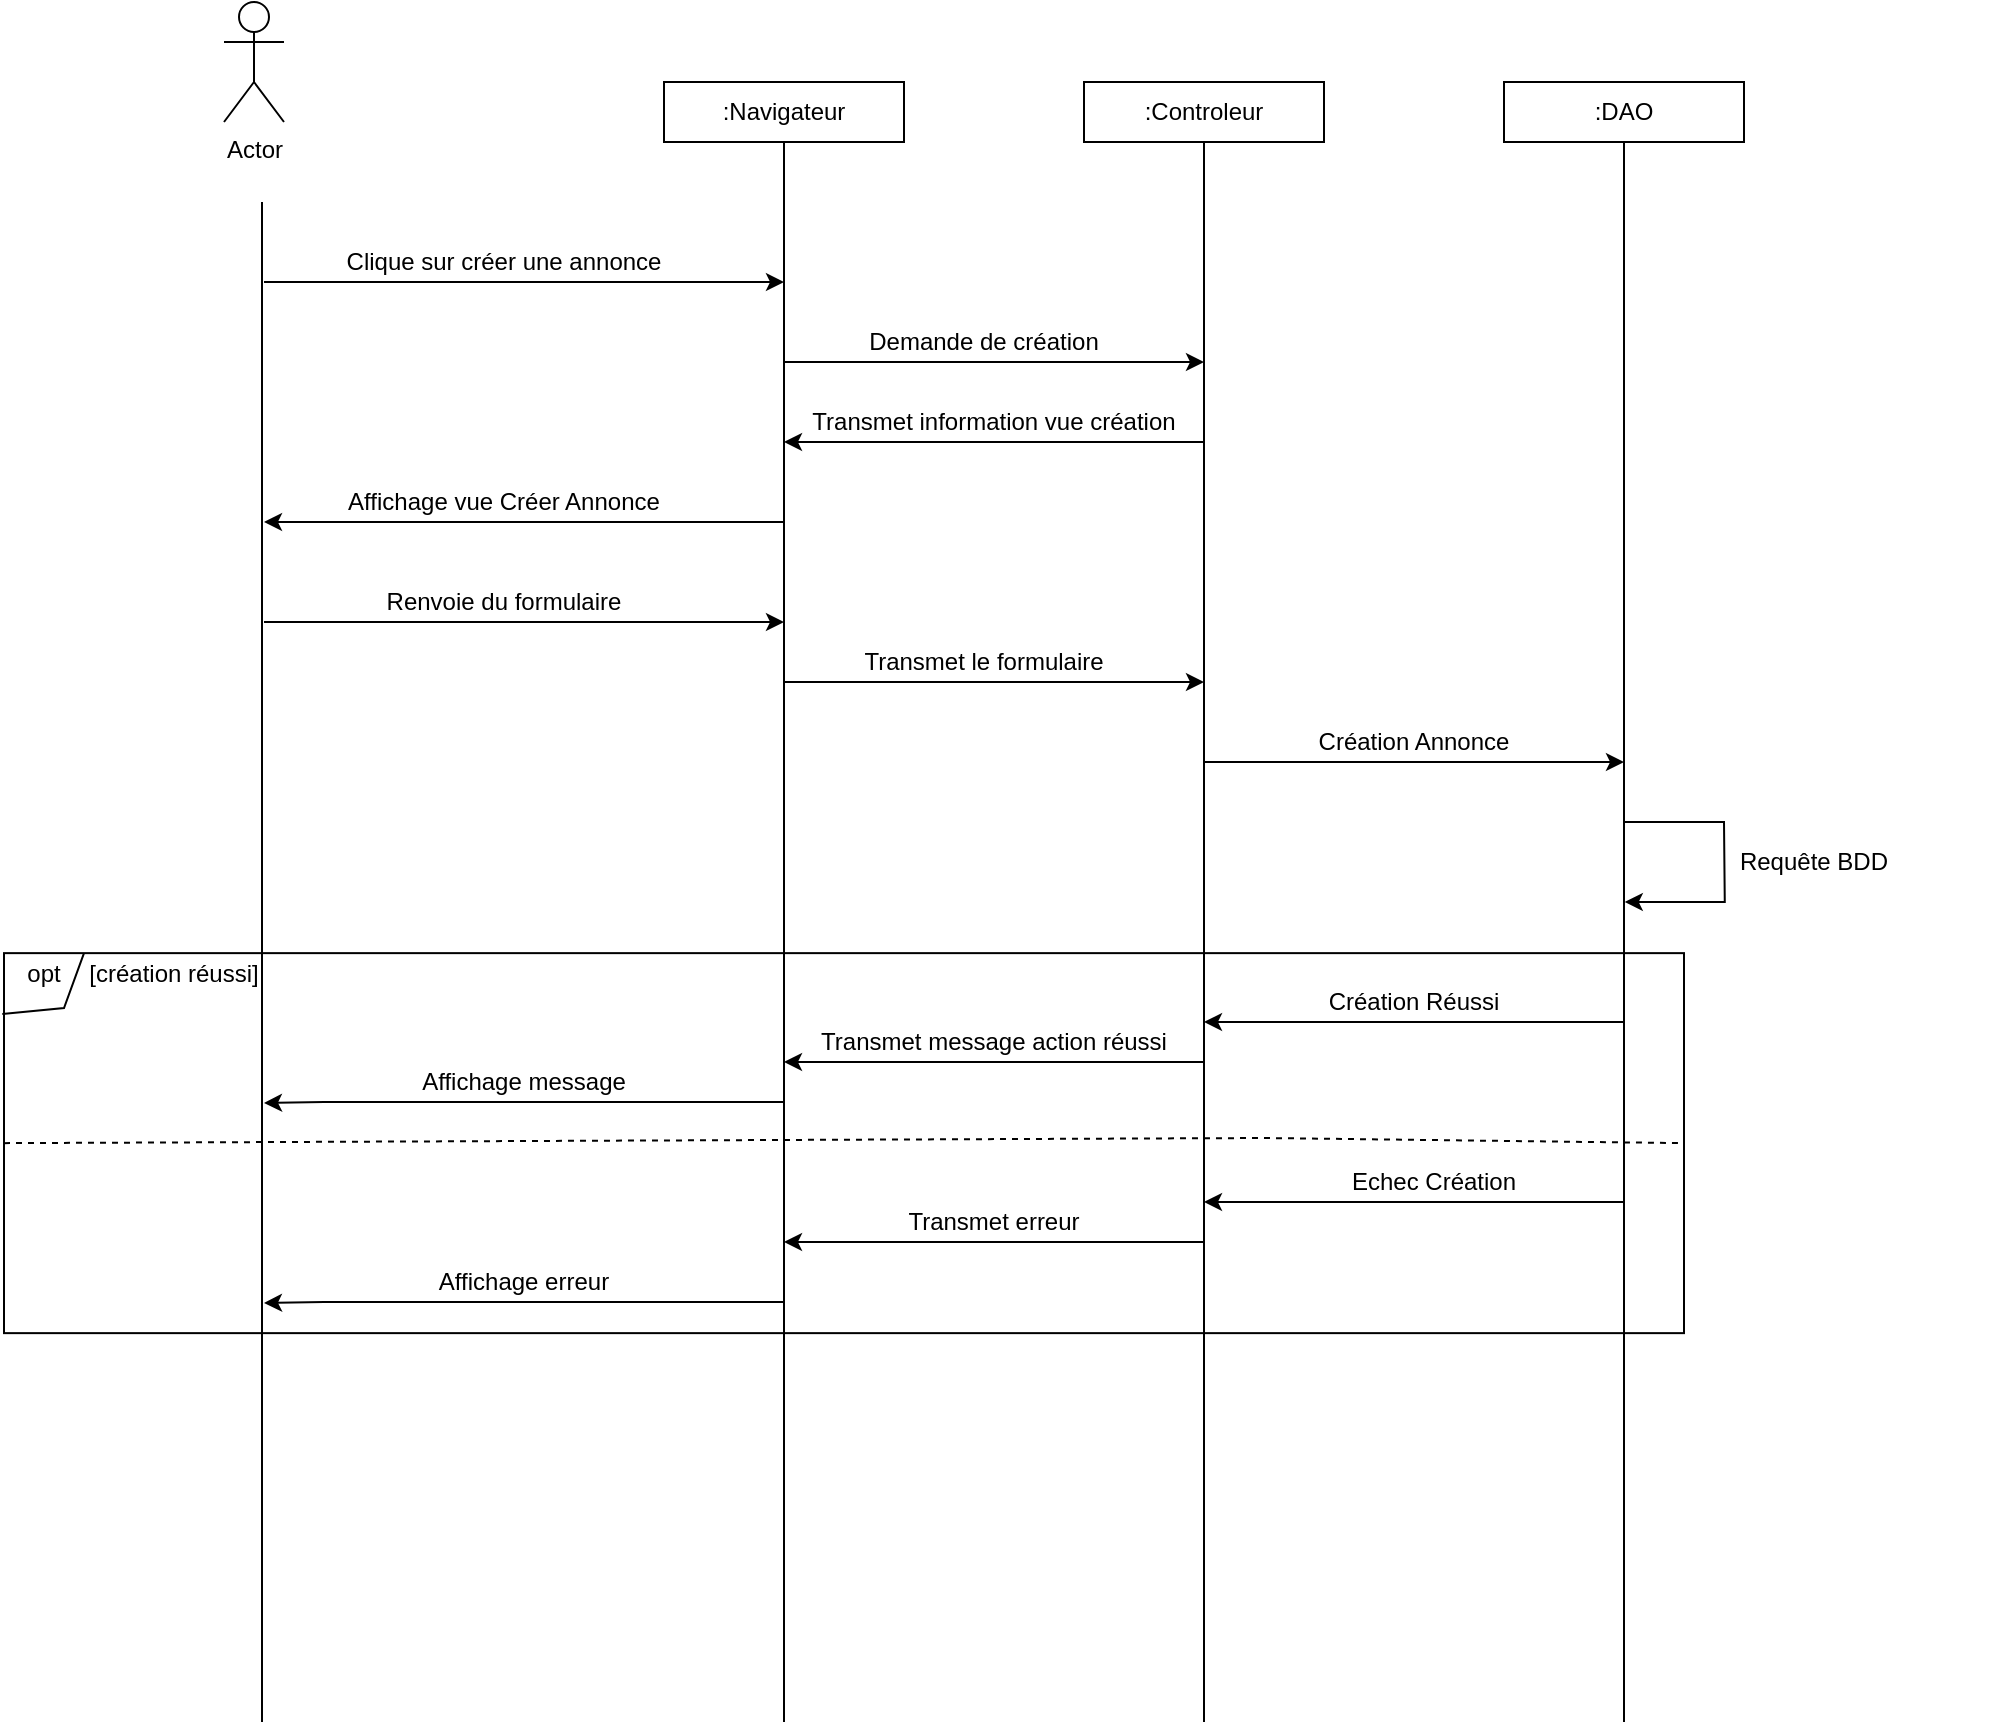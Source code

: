 <mxfile version="13.9.2" type="device"><diagram id="b0dSASU0wKWJJc0MV1LJ" name="Page-1"><mxGraphModel dx="1404" dy="2358" grid="1" gridSize="10" guides="1" tooltips="1" connect="1" arrows="1" fold="1" page="1" pageScale="1" pageWidth="850" pageHeight="1100" math="0" shadow="0"><root><mxCell id="0"/><mxCell id="1" parent="0"/><mxCell id="Hm2EoPnyPH9NpE3z0XnZ-2" value="" style="rounded=0;whiteSpace=wrap;html=1;" vertex="1" parent="1"><mxGeometry x="130" y="415.57" width="840" height="190" as="geometry"/></mxCell><mxCell id="Hm2EoPnyPH9NpE3z0XnZ-3" value="Actor" style="shape=umlActor;verticalLabelPosition=bottom;verticalAlign=top;html=1;outlineConnect=0;" vertex="1" parent="1"><mxGeometry x="240" y="-60" width="30" height="60" as="geometry"/></mxCell><mxCell id="Hm2EoPnyPH9NpE3z0XnZ-4" value=":Navigateur" style="rounded=0;whiteSpace=wrap;html=1;" vertex="1" parent="1"><mxGeometry x="460" y="-20" width="120" height="30" as="geometry"/></mxCell><mxCell id="Hm2EoPnyPH9NpE3z0XnZ-5" value="" style="endArrow=none;html=1;" edge="1" parent="1"><mxGeometry width="50" height="50" relative="1" as="geometry"><mxPoint x="259" y="800" as="sourcePoint"/><mxPoint x="259" y="40" as="targetPoint"/></mxGeometry></mxCell><mxCell id="Hm2EoPnyPH9NpE3z0XnZ-6" value="" style="endArrow=none;html=1;entryX=0.5;entryY=1;entryDx=0;entryDy=0;" edge="1" parent="1" target="Hm2EoPnyPH9NpE3z0XnZ-4"><mxGeometry width="50" height="50" relative="1" as="geometry"><mxPoint x="520" y="800" as="sourcePoint"/><mxPoint x="440" y="300" as="targetPoint"/></mxGeometry></mxCell><mxCell id="Hm2EoPnyPH9NpE3z0XnZ-7" value=":Controleur" style="rounded=0;whiteSpace=wrap;html=1;" vertex="1" parent="1"><mxGeometry x="670" y="-20" width="120" height="30" as="geometry"/></mxCell><mxCell id="Hm2EoPnyPH9NpE3z0XnZ-8" value="" style="endArrow=none;html=1;entryX=0.5;entryY=1;entryDx=0;entryDy=0;" edge="1" parent="1" target="Hm2EoPnyPH9NpE3z0XnZ-7"><mxGeometry width="50" height="50" relative="1" as="geometry"><mxPoint x="730" y="800" as="sourcePoint"/><mxPoint x="650" y="300" as="targetPoint"/></mxGeometry></mxCell><mxCell id="Hm2EoPnyPH9NpE3z0XnZ-9" value=":DAO" style="rounded=0;whiteSpace=wrap;html=1;" vertex="1" parent="1"><mxGeometry x="880" y="-20" width="120" height="30" as="geometry"/></mxCell><mxCell id="Hm2EoPnyPH9NpE3z0XnZ-10" value="" style="endArrow=none;html=1;entryX=0.5;entryY=1;entryDx=0;entryDy=0;" edge="1" parent="1" target="Hm2EoPnyPH9NpE3z0XnZ-9"><mxGeometry width="50" height="50" relative="1" as="geometry"><mxPoint x="940" y="800" as="sourcePoint"/><mxPoint x="940" y="85" as="targetPoint"/></mxGeometry></mxCell><mxCell id="Hm2EoPnyPH9NpE3z0XnZ-22" value="" style="endArrow=none;dashed=1;html=1;exitX=0;exitY=0.5;exitDx=0;exitDy=0;entryX=1;entryY=0.5;entryDx=0;entryDy=0;" edge="1" parent="1" source="Hm2EoPnyPH9NpE3z0XnZ-2" target="Hm2EoPnyPH9NpE3z0XnZ-2"><mxGeometry width="50" height="50" relative="1" as="geometry"><mxPoint x="391.01" y="352.57" as="sourcePoint"/><mxPoint x="441.01" y="302.57" as="targetPoint"/><Array as="points"><mxPoint x="761.01" y="508"/></Array></mxGeometry></mxCell><mxCell id="Hm2EoPnyPH9NpE3z0XnZ-24" value="" style="endArrow=none;html=1;exitX=-0.001;exitY=0.16;exitDx=0;exitDy=0;exitPerimeter=0;rounded=0;entryX=1;entryY=0;entryDx=0;entryDy=0;" edge="1" parent="1" source="Hm2EoPnyPH9NpE3z0XnZ-2" target="Hm2EoPnyPH9NpE3z0XnZ-73"><mxGeometry width="50" height="50" relative="1" as="geometry"><mxPoint x="391.01" y="392.57" as="sourcePoint"/><mxPoint x="201.01" y="392.57" as="targetPoint"/><Array as="points"><mxPoint x="160" y="443"/></Array></mxGeometry></mxCell><mxCell id="Hm2EoPnyPH9NpE3z0XnZ-47" value="" style="endArrow=classic;html=1;" edge="1" parent="1"><mxGeometry width="50" height="50" relative="1" as="geometry"><mxPoint x="260" y="80" as="sourcePoint"/><mxPoint x="520" y="80" as="targetPoint"/></mxGeometry></mxCell><mxCell id="Hm2EoPnyPH9NpE3z0XnZ-48" value="Clique sur créer une annonce" style="text;html=1;strokeColor=none;fillColor=none;align=center;verticalAlign=middle;whiteSpace=wrap;rounded=0;" vertex="1" parent="1"><mxGeometry x="290" y="60" width="180" height="20" as="geometry"/></mxCell><mxCell id="Hm2EoPnyPH9NpE3z0XnZ-49" value="" style="endArrow=classic;html=1;" edge="1" parent="1"><mxGeometry width="50" height="50" relative="1" as="geometry"><mxPoint x="520" y="120" as="sourcePoint"/><mxPoint x="730" y="120" as="targetPoint"/></mxGeometry></mxCell><mxCell id="Hm2EoPnyPH9NpE3z0XnZ-50" value="Demande de création" style="text;html=1;strokeColor=none;fillColor=none;align=center;verticalAlign=middle;whiteSpace=wrap;rounded=0;" vertex="1" parent="1"><mxGeometry x="530" y="100" width="180" height="20" as="geometry"/></mxCell><mxCell id="Hm2EoPnyPH9NpE3z0XnZ-51" value="" style="endArrow=classic;html=1;" edge="1" parent="1"><mxGeometry width="50" height="50" relative="1" as="geometry"><mxPoint x="730" y="160" as="sourcePoint"/><mxPoint x="520" y="160" as="targetPoint"/></mxGeometry></mxCell><mxCell id="Hm2EoPnyPH9NpE3z0XnZ-52" value="Transmet information vue création" style="text;html=1;strokeColor=none;fillColor=none;align=center;verticalAlign=middle;whiteSpace=wrap;rounded=0;" vertex="1" parent="1"><mxGeometry x="530" y="140" width="190" height="20" as="geometry"/></mxCell><mxCell id="Hm2EoPnyPH9NpE3z0XnZ-53" value="" style="endArrow=none;html=1;startArrow=classic;startFill=1;endFill=0;" edge="1" parent="1"><mxGeometry width="50" height="50" relative="1" as="geometry"><mxPoint x="260" y="200" as="sourcePoint"/><mxPoint x="520" y="200" as="targetPoint"/></mxGeometry></mxCell><mxCell id="Hm2EoPnyPH9NpE3z0XnZ-54" value="Affichage vue Créer Annonce" style="text;html=1;strokeColor=none;fillColor=none;align=center;verticalAlign=middle;whiteSpace=wrap;rounded=0;" vertex="1" parent="1"><mxGeometry x="290" y="180" width="180" height="20" as="geometry"/></mxCell><mxCell id="Hm2EoPnyPH9NpE3z0XnZ-61" value="" style="endArrow=classic;html=1;rounded=0;" edge="1" parent="1"><mxGeometry width="50" height="50" relative="1" as="geometry"><mxPoint x="290" y="250" as="sourcePoint"/><mxPoint x="520" y="250" as="targetPoint"/><Array as="points"><mxPoint x="260" y="250"/><mxPoint x="290" y="250"/></Array></mxGeometry></mxCell><mxCell id="Hm2EoPnyPH9NpE3z0XnZ-62" value="Renvoie du formulaire" style="text;html=1;strokeColor=none;fillColor=none;align=center;verticalAlign=middle;whiteSpace=wrap;rounded=0;" vertex="1" parent="1"><mxGeometry x="290" y="230" width="180" height="20" as="geometry"/></mxCell><mxCell id="Hm2EoPnyPH9NpE3z0XnZ-69" value="" style="endArrow=classic;html=1;" edge="1" parent="1"><mxGeometry width="50" height="50" relative="1" as="geometry"><mxPoint x="520" y="280" as="sourcePoint"/><mxPoint x="730" y="280" as="targetPoint"/></mxGeometry></mxCell><mxCell id="Hm2EoPnyPH9NpE3z0XnZ-70" value="Transmet le formulaire " style="text;html=1;strokeColor=none;fillColor=none;align=center;verticalAlign=middle;whiteSpace=wrap;rounded=0;" vertex="1" parent="1"><mxGeometry x="525" y="260" width="190" height="20" as="geometry"/></mxCell><mxCell id="Hm2EoPnyPH9NpE3z0XnZ-71" value="" style="endArrow=classic;html=1;" edge="1" parent="1"><mxGeometry width="50" height="50" relative="1" as="geometry"><mxPoint x="730" y="320" as="sourcePoint"/><mxPoint x="940" y="320" as="targetPoint"/></mxGeometry></mxCell><mxCell id="Hm2EoPnyPH9NpE3z0XnZ-72" value="Création Annonce" style="text;html=1;strokeColor=none;fillColor=none;align=center;verticalAlign=middle;whiteSpace=wrap;rounded=0;" vertex="1" parent="1"><mxGeometry x="740" y="300" width="190" height="20" as="geometry"/></mxCell><mxCell id="Hm2EoPnyPH9NpE3z0XnZ-73" value="opt" style="text;html=1;strokeColor=none;fillColor=none;align=center;verticalAlign=middle;whiteSpace=wrap;rounded=0;" vertex="1" parent="1"><mxGeometry x="130" y="415.57" width="40" height="20" as="geometry"/></mxCell><mxCell id="Hm2EoPnyPH9NpE3z0XnZ-74" value="" style="endArrow=classic;html=1;rounded=0;" edge="1" parent="1"><mxGeometry width="50" height="50" relative="1" as="geometry"><mxPoint x="940" y="350" as="sourcePoint"/><mxPoint x="940.39" y="390" as="targetPoint"/><Array as="points"><mxPoint x="990" y="350"/><mxPoint x="990.39" y="390"/></Array></mxGeometry></mxCell><mxCell id="Hm2EoPnyPH9NpE3z0XnZ-75" value="Requête BDD" style="text;html=1;strokeColor=none;fillColor=none;align=center;verticalAlign=middle;whiteSpace=wrap;rounded=0;" vertex="1" parent="1"><mxGeometry x="940" y="360" width="190" height="20" as="geometry"/></mxCell><mxCell id="Hm2EoPnyPH9NpE3z0XnZ-76" value="[création réussi]" style="text;html=1;strokeColor=none;fillColor=none;align=center;verticalAlign=middle;whiteSpace=wrap;rounded=0;" vertex="1" parent="1"><mxGeometry x="160" y="415.57" width="110" height="20" as="geometry"/></mxCell><mxCell id="Hm2EoPnyPH9NpE3z0XnZ-77" value="" style="endArrow=none;html=1;startArrow=classic;startFill=1;endFill=0;" edge="1" parent="1"><mxGeometry width="50" height="50" relative="1" as="geometry"><mxPoint x="730" y="450" as="sourcePoint"/><mxPoint x="940" y="450" as="targetPoint"/></mxGeometry></mxCell><mxCell id="Hm2EoPnyPH9NpE3z0XnZ-78" value="Création Réussi" style="text;html=1;strokeColor=none;fillColor=none;align=center;verticalAlign=middle;whiteSpace=wrap;rounded=0;" vertex="1" parent="1"><mxGeometry x="740" y="430" width="190" height="20" as="geometry"/></mxCell><mxCell id="Hm2EoPnyPH9NpE3z0XnZ-79" value="Transmet message action réussi" style="text;html=1;strokeColor=none;fillColor=none;align=center;verticalAlign=middle;whiteSpace=wrap;rounded=0;" vertex="1" parent="1"><mxGeometry x="530" y="450" width="190" height="20" as="geometry"/></mxCell><mxCell id="Hm2EoPnyPH9NpE3z0XnZ-80" value="" style="endArrow=classic;html=1;" edge="1" parent="1"><mxGeometry width="50" height="50" relative="1" as="geometry"><mxPoint x="730" y="470" as="sourcePoint"/><mxPoint x="520" y="470" as="targetPoint"/></mxGeometry></mxCell><mxCell id="Hm2EoPnyPH9NpE3z0XnZ-81" value="" style="endArrow=none;html=1;rounded=0;startArrow=classic;startFill=1;endFill=0;" edge="1" parent="1"><mxGeometry width="50" height="50" relative="1" as="geometry"><mxPoint x="260" y="490.5" as="sourcePoint"/><mxPoint x="520" y="490" as="targetPoint"/><Array as="points"><mxPoint x="260" y="490"/><mxPoint x="290" y="490"/></Array></mxGeometry></mxCell><mxCell id="Hm2EoPnyPH9NpE3z0XnZ-82" value="Affichage message" style="text;html=1;strokeColor=none;fillColor=none;align=center;verticalAlign=middle;whiteSpace=wrap;rounded=0;" vertex="1" parent="1"><mxGeometry x="300" y="470" width="180" height="20" as="geometry"/></mxCell><mxCell id="Hm2EoPnyPH9NpE3z0XnZ-84" value="" style="endArrow=none;html=1;startArrow=classic;startFill=1;endFill=0;" edge="1" parent="1"><mxGeometry width="50" height="50" relative="1" as="geometry"><mxPoint x="730" y="540" as="sourcePoint"/><mxPoint x="940" y="540" as="targetPoint"/></mxGeometry></mxCell><mxCell id="Hm2EoPnyPH9NpE3z0XnZ-85" value="Echec Création" style="text;html=1;strokeColor=none;fillColor=none;align=center;verticalAlign=middle;whiteSpace=wrap;rounded=0;" vertex="1" parent="1"><mxGeometry x="750" y="520" width="190" height="20" as="geometry"/></mxCell><mxCell id="Hm2EoPnyPH9NpE3z0XnZ-86" value="" style="endArrow=classic;html=1;" edge="1" parent="1"><mxGeometry width="50" height="50" relative="1" as="geometry"><mxPoint x="730" y="560" as="sourcePoint"/><mxPoint x="520" y="560" as="targetPoint"/></mxGeometry></mxCell><mxCell id="Hm2EoPnyPH9NpE3z0XnZ-87" value="Transmet erreur" style="text;html=1;strokeColor=none;fillColor=none;align=center;verticalAlign=middle;whiteSpace=wrap;rounded=0;" vertex="1" parent="1"><mxGeometry x="530" y="540" width="190" height="20" as="geometry"/></mxCell><mxCell id="Hm2EoPnyPH9NpE3z0XnZ-88" value="" style="endArrow=none;html=1;rounded=0;startArrow=classic;startFill=1;endFill=0;" edge="1" parent="1"><mxGeometry width="50" height="50" relative="1" as="geometry"><mxPoint x="260" y="590.5" as="sourcePoint"/><mxPoint x="520" y="590" as="targetPoint"/><Array as="points"><mxPoint x="260" y="590"/><mxPoint x="290" y="590"/></Array></mxGeometry></mxCell><mxCell id="Hm2EoPnyPH9NpE3z0XnZ-89" value="Affichage erreur" style="text;html=1;strokeColor=none;fillColor=none;align=center;verticalAlign=middle;whiteSpace=wrap;rounded=0;" vertex="1" parent="1"><mxGeometry x="300" y="570" width="180" height="20" as="geometry"/></mxCell></root></mxGraphModel></diagram></mxfile>